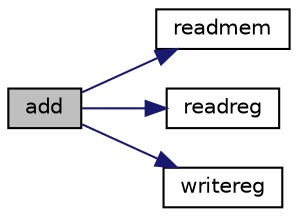 digraph "add"
{
  edge [fontname="Helvetica",fontsize="10",labelfontname="Helvetica",labelfontsize="10"];
  node [fontname="Helvetica",fontsize="10",shape=record];
  rankdir="LR";
  Node1 [label="add",height=0.2,width=0.4,color="black", fillcolor="grey75", style="filled", fontcolor="black"];
  Node1 -> Node2 [color="midnightblue",fontsize="10",style="solid",fontname="Helvetica"];
  Node2 [label="readmem",height=0.2,width=0.4,color="black", fillcolor="white", style="filled",URL="$mem_8c.html#a34334a292261ed39a14507162da961ad"];
  Node1 -> Node3 [color="midnightblue",fontsize="10",style="solid",fontname="Helvetica"];
  Node3 [label="readreg",height=0.2,width=0.4,color="black", fillcolor="white", style="filled",URL="$reg_8c.html#a3e87559130953d5fe08bdc8080821228"];
  Node1 -> Node4 [color="midnightblue",fontsize="10",style="solid",fontname="Helvetica"];
  Node4 [label="writereg",height=0.2,width=0.4,color="black", fillcolor="white", style="filled",URL="$reg_8c.html#a6f8be147c9997fc4f9f617d551763bc0"];
}
